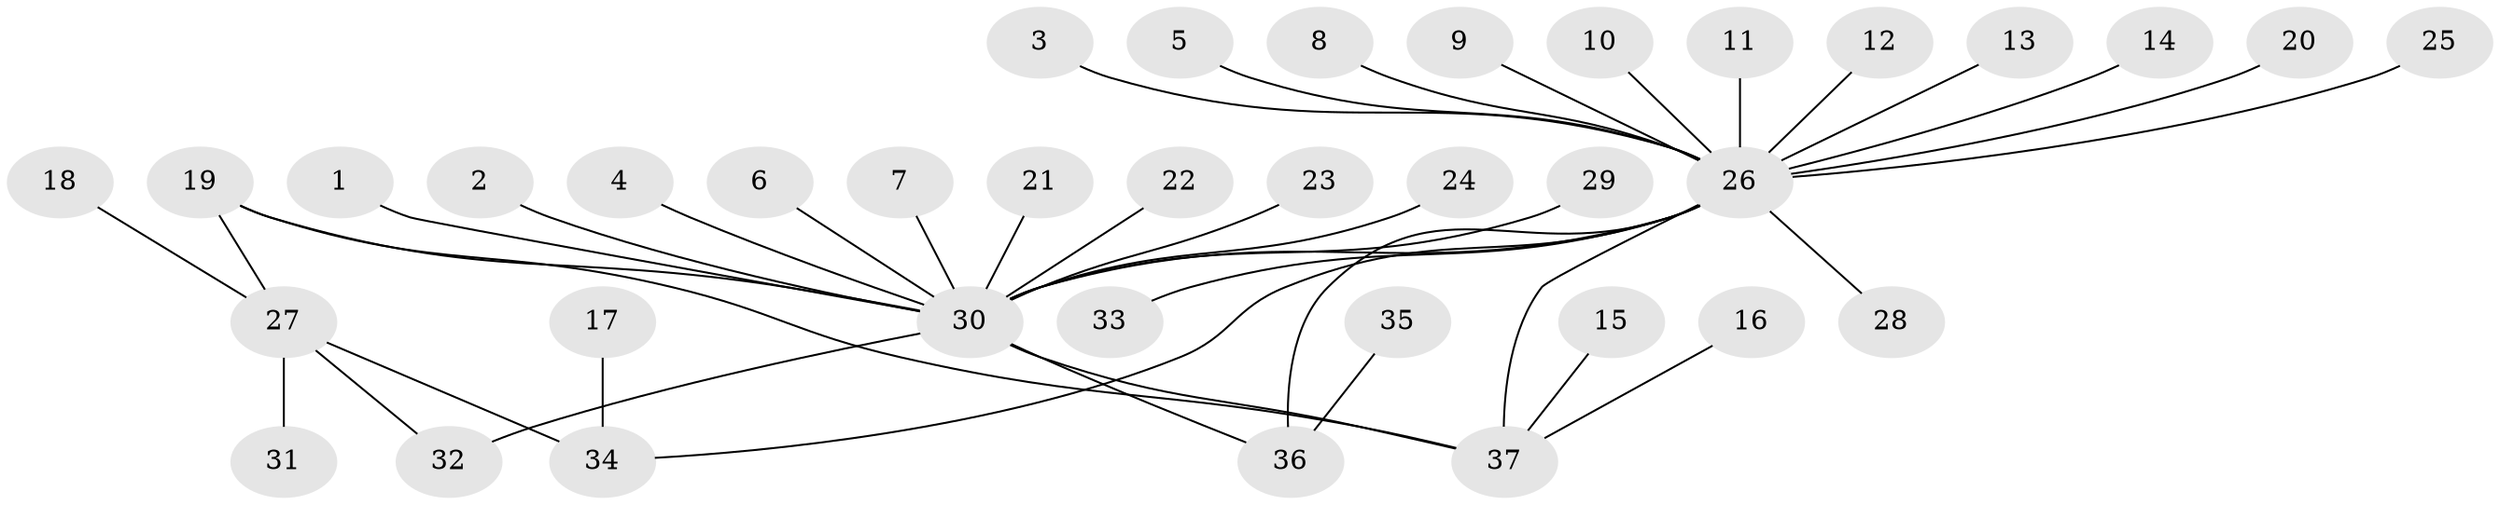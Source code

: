 // original degree distribution, {1: 0.6891891891891891, 18: 0.013513513513513514, 14: 0.013513513513513514, 11: 0.013513513513513514, 2: 0.08108108108108109, 5: 0.02702702702702703, 4: 0.06756756756756757, 8: 0.013513513513513514, 3: 0.06756756756756757, 7: 0.013513513513513514}
// Generated by graph-tools (version 1.1) at 2025/49/03/09/25 03:49:54]
// undirected, 37 vertices, 41 edges
graph export_dot {
graph [start="1"]
  node [color=gray90,style=filled];
  1;
  2;
  3;
  4;
  5;
  6;
  7;
  8;
  9;
  10;
  11;
  12;
  13;
  14;
  15;
  16;
  17;
  18;
  19;
  20;
  21;
  22;
  23;
  24;
  25;
  26;
  27;
  28;
  29;
  30;
  31;
  32;
  33;
  34;
  35;
  36;
  37;
  1 -- 30 [weight=2.0];
  2 -- 30 [weight=1.0];
  3 -- 26 [weight=1.0];
  4 -- 30 [weight=1.0];
  5 -- 26 [weight=1.0];
  6 -- 30 [weight=1.0];
  7 -- 30 [weight=1.0];
  8 -- 26 [weight=1.0];
  9 -- 26 [weight=1.0];
  10 -- 26 [weight=1.0];
  11 -- 26 [weight=1.0];
  12 -- 26 [weight=1.0];
  13 -- 26 [weight=1.0];
  14 -- 26 [weight=1.0];
  15 -- 37 [weight=1.0];
  16 -- 37 [weight=1.0];
  17 -- 34 [weight=1.0];
  18 -- 27 [weight=1.0];
  19 -- 27 [weight=1.0];
  19 -- 30 [weight=1.0];
  19 -- 37 [weight=1.0];
  20 -- 26 [weight=1.0];
  21 -- 30 [weight=1.0];
  22 -- 30 [weight=1.0];
  23 -- 30 [weight=1.0];
  24 -- 30 [weight=1.0];
  25 -- 26 [weight=1.0];
  26 -- 28 [weight=1.0];
  26 -- 30 [weight=2.0];
  26 -- 33 [weight=1.0];
  26 -- 34 [weight=1.0];
  26 -- 36 [weight=1.0];
  26 -- 37 [weight=1.0];
  27 -- 31 [weight=1.0];
  27 -- 32 [weight=1.0];
  27 -- 34 [weight=1.0];
  29 -- 30 [weight=1.0];
  30 -- 32 [weight=1.0];
  30 -- 36 [weight=1.0];
  30 -- 37 [weight=1.0];
  35 -- 36 [weight=1.0];
}
